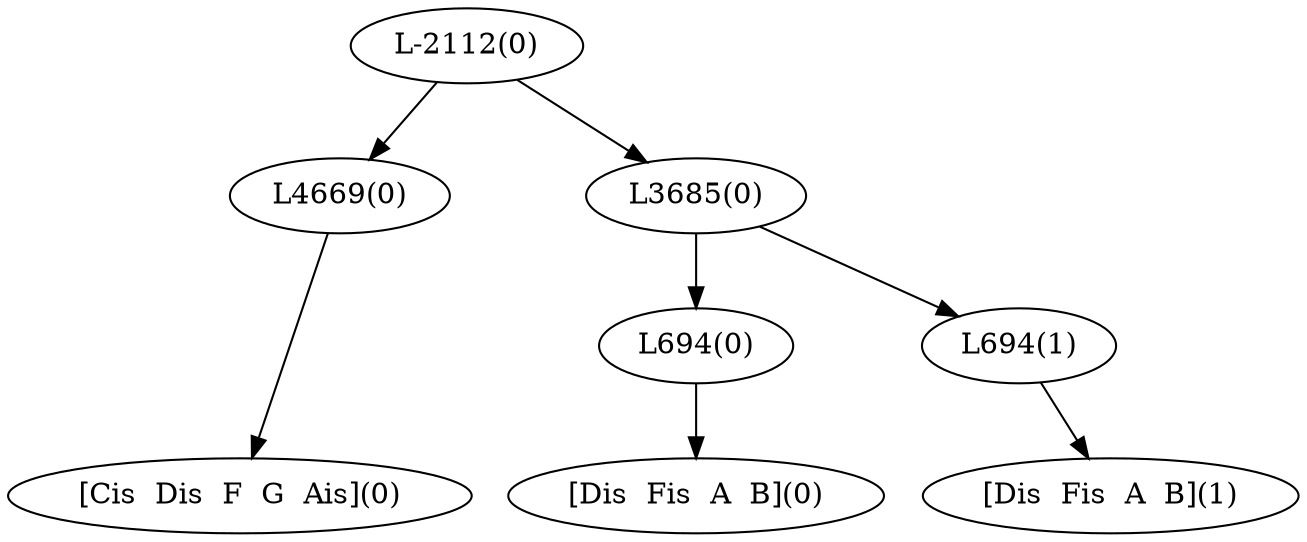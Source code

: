 digraph sample{
"L4669(0)"->"[Cis  Dis  F  G  Ais](0)"
"L694(0)"->"[Dis  Fis  A  B](0)"
"L694(1)"->"[Dis  Fis  A  B](1)"
"L3685(0)"->"L694(0)"
"L3685(0)"->"L694(1)"
"L-2112(0)"->"L4669(0)"
"L-2112(0)"->"L3685(0)"
{rank = min; "L-2112(0)"}
{rank = same; "L4669(0)"; "L3685(0)";}
{rank = same; "L694(0)"; "L694(1)";}
{rank = max; "[Cis  Dis  F  G  Ais](0)"; "[Dis  Fis  A  B](0)"; "[Dis  Fis  A  B](1)";}
}